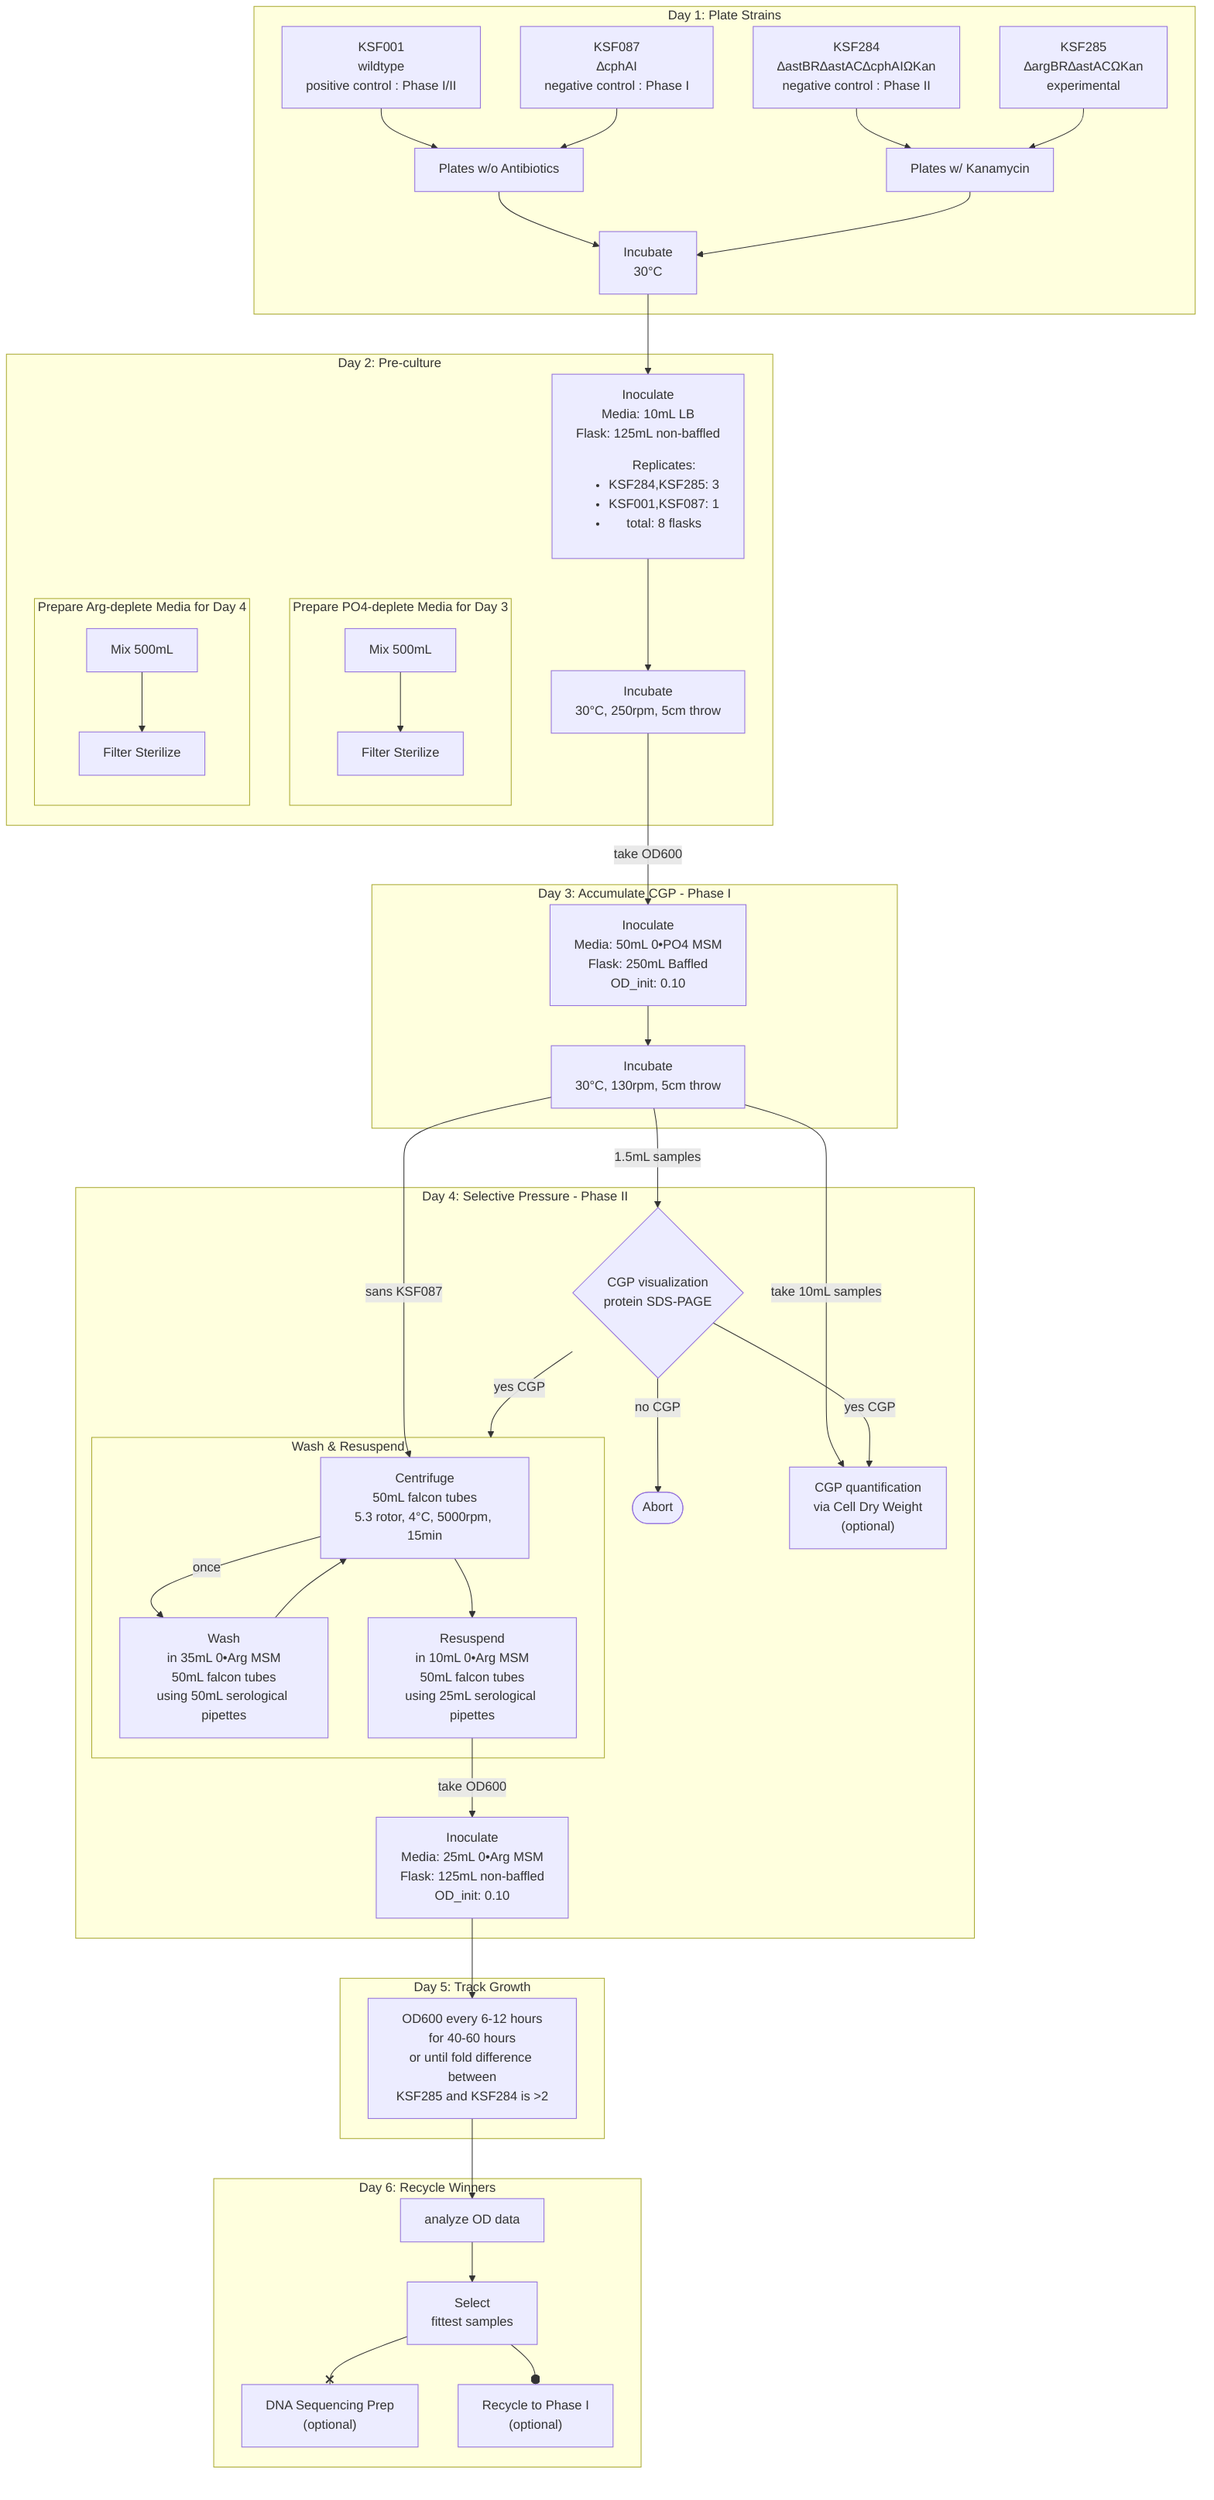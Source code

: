 flowchart TB
    subgraph d_plate[Day 1: Plate Strains]
        KSF001[KSF001<br/>wildtype <br/>positive control : Phase I/II] --> no_ab_plates[Plates w/o Antibiotics]
        KSF087["KSF087<br/>∆cphAI <br/>negative control : Phase I"] --> no_ab_plates
        KSF284["KSF284<br/>∆astBR∆astAC∆cphAIΩKan<br/>negative control : Phase II"] --> kan_plates[Plates w/ Kanamycin]
        KSF285["KSF285<br/>∆argBR∆astACΩKan <br/>experimental"] --> kan_plates
        no_ab_plates --> incubate["Incubate<br/>30°C"]
        kan_plates --> incubate
    end

    subgraph d_precult[Day 2: Pre-culture]
        incubate --> precult[Inoculate<br/>Media: 10mL LB</br>Flask: 125mL non-baffled<br/><ul>Replicates:<li>KSF284,KSF285: 3</li><li>KSF001,KSF087: 1</li><li>total: 8 flasks</li></ul>]
        precult --> shake30["Incubate<br/>30°C, 250rpm, 5cm throw"]
        subgraph Prepare PO4-deplete Media for Day 3
            direction TB
            mix_0Pi[Mix 500mL] --> filter_0Pi[Filter Sterilize]
        end
        subgraph Prepare Arg-deplete Media for Day 4
            direction TB
            mix_0Arg[Mix 500mL] --> filter_0Arg[Filter Sterilize]
        end
    end

    subgraph d_phase1[Day 3: Accumulate CGP - Phase I]
        shake30 -- take OD600 --> no_phosphate["Inoculate<br/>Media: 50mL 0•PO4 MSM<br/>Flask: 250mL Baffled<br/>OD_init: 0.10"]
        no_phosphate --> shake30slow["Incubate<br/>30°C, 130rpm, 5cm throw"]
    end

    subgraph d_phase2[Day 4: Selective Pressure - Phase II]
        shake30slow -- " 1.5mL samples " --> prot_viz{CGP visualization<br/>protein SDS-PAGE}
        prot_viz -- no CGP --> term([Abort])
        subgraph WashResus[Wash & Resuspend]
            shake30slow -- sans KSF087 --> spin_floor["Centrifuge<br/>50mL falcon tubes<br/>5.3 rotor, 4°C, 5000rpm, 15min"]
            spin_floor -- once --> wash["Wash<br/>in 35mL 0•Arg MSM<br/>50mL falcon tubes<br/>using 50mL serological pipettes"]
            wash --> spin_floor
            spin_floor --> resus["Resuspend<br/>in 10mL 0•Arg MSM<br/>50mL falcon tubes<br/>using 25mL serological pipettes"]
        end
        shake30slow -- take 10mL samples --> cgp_quant["CGP quantification<br/>via Cell Dry Weight<br/>(optional)"]
        prot_viz -- yes CGP --> WashResus
        prot_viz -- yes CGP --> cgp_quant
        resus -- take OD600 --> no_arg["Inoculate<br/>Media: 25mL 0•Arg MSM<br/>Flask: 125mL non-baffled</br>OD_init: 0.10"]
    end

    subgraph d_phase2_track[Day 5: Track Growth]
        no_arg --> od[OD600 every 6-12 hours<br/>for 40-60 hours<br/>or until fold difference between<br/>KSF285 and KSF284 is >2]
    end

    subgraph d_phase2_recycle["Day 6: Recycle Winners"]
        od --> analyze[analyze OD data]
        analyze --> select[Select<br/>fittest samples]
        select --x sequence["DNA Sequencing Prep<br/>(optional)"]
        select --o recycle["Recycle to Phase I<br/>(optional)"]
    end
